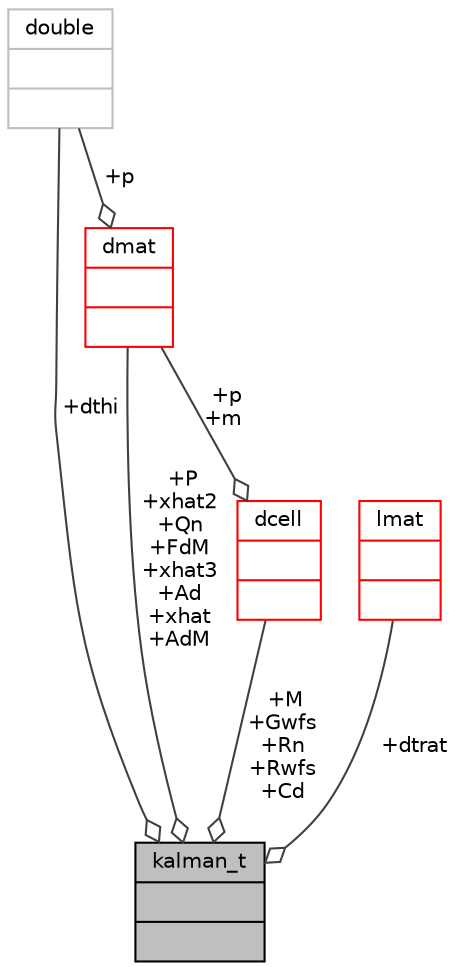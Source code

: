 digraph "kalman_t"
{
 // INTERACTIVE_SVG=YES
  bgcolor="transparent";
  edge [fontname="Helvetica",fontsize="10",labelfontname="Helvetica",labelfontsize="10"];
  node [fontname="Helvetica",fontsize="10",shape=record];
  Node1 [label="{kalman_t\n||}",height=0.2,width=0.4,color="black", fillcolor="grey75", style="filled", fontcolor="black"];
  Node2 -> Node1 [color="grey25",fontsize="10",style="solid",label=" +M\n+Gwfs\n+Rn\n+Rwfs\n+Cd" ,arrowhead="odiamond",fontname="Helvetica"];
  Node2 [label="{dcell\n||}",height=0.2,width=0.4,color="red",URL="$type_8h.html#structdcell"];
  Node10 -> Node2 [color="grey25",fontsize="10",style="solid",label=" +p\n+m" ,arrowhead="odiamond",fontname="Helvetica"];
  Node10 [label="{dmat\n||}",height=0.2,width=0.4,color="red",URL="$type_8h.html#structdmat"];
  Node13 -> Node10 [color="grey25",fontsize="10",style="solid",label=" +p" ,arrowhead="odiamond",fontname="Helvetica"];
  Node13 [label="{double\n||}",height=0.2,width=0.4,color="grey75"];
  Node13 -> Node1 [color="grey25",fontsize="10",style="solid",label=" +dthi" ,arrowhead="odiamond",fontname="Helvetica"];
  Node16 -> Node1 [color="grey25",fontsize="10",style="solid",label=" +dtrat" ,arrowhead="odiamond",fontname="Helvetica"];
  Node16 [label="{lmat\n||}",height=0.2,width=0.4,color="red",URL="$type_8h.html#structlmat"];
  Node10 -> Node1 [color="grey25",fontsize="10",style="solid",label=" +P\n+xhat2\n+Qn\n+FdM\n+xhat3\n+Ad\n+xhat\n+AdM" ,arrowhead="odiamond",fontname="Helvetica"];
}
